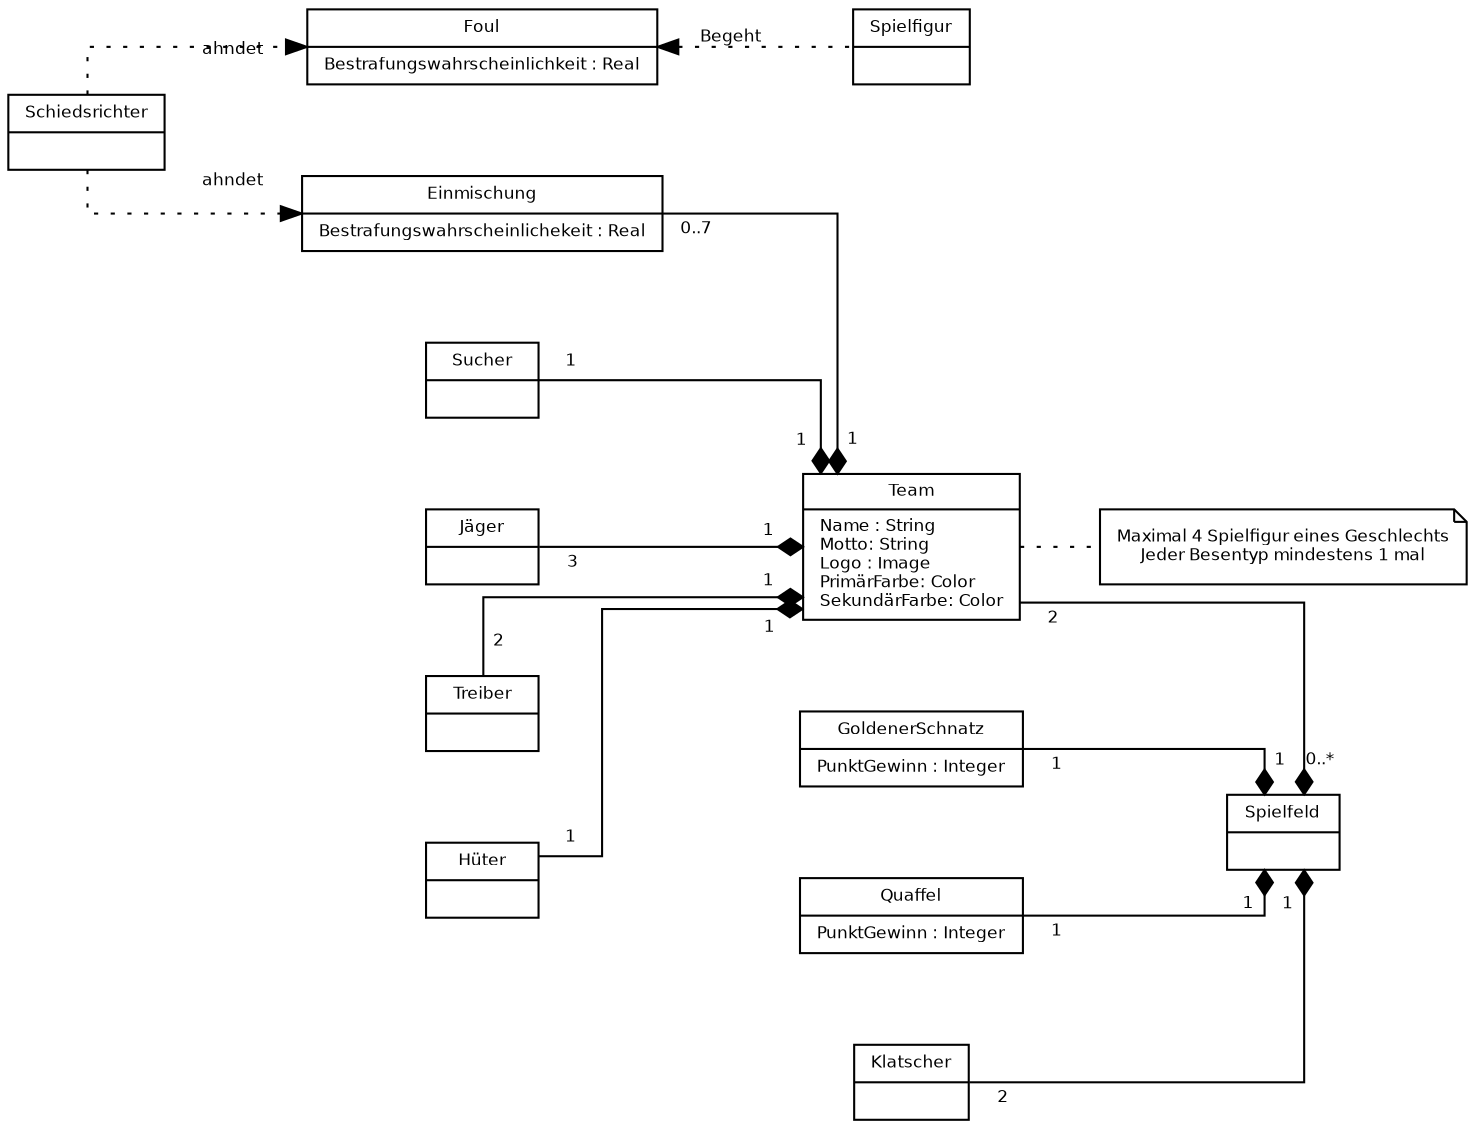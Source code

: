 digraph G {
    fontname = "Helvetica"
    fontsize = 8
    rankdir="LR";
    nodesep = "0.6"
    splines=ortho

    node [
        fontname = "Helvetica"
        fontsize = 8
        shape = "record"
    ]

    edge [
        fontname = "Helvetica"
        fontsize = 8
        arrowhead = "onormal"
        labeldistance = 1.8
    ]

    Spielfigur [
        label = "Spielfigur|"
    ]

    Spielfeld [
        label = "Spielfeld|"
    ]

    Quaffel [
        label = "Quaffel|PunktGewinn : Integer"
    ]

    Klatscher [
        label = "Klatscher|"
    ]

    GoldenerSchnatz [
        label = "GoldenerSchnatz|PunktGewinn : Integer"
    ]

    Quaffel -> Spielfeld [
        arrowhead = "diamond"
        headlabel = "1"
        taillabel = "1"
    ]

    Klatscher -> Spielfeld [
        arrowhead = "diamond"
        headlabel = "1"
        taillabel = "2"
    ]

    GoldenerSchnatz -> Spielfeld [
        arrowhead = "diamond"
        headlabel = "1"
        taillabel = "1"
    ]

    Team [
        label = "Team|Name : String\lMotto: String\lLogo : Image\lPrimärFarbe: Color\lSekundärFarbe: Color\l"
    ]

    TeamAnn [
        label = "Maximal 4 Spielfigur eines Geschlechts\nJeder Besentyp mindestens 1 mal"
        shape = "note"
    ]

    Team -> TeamAnn [
        arrowhead = "none"
        style = "dotted"
    ]

    Jaeger [
        label = "Jäger|"
    ]

    Treiber [
        label = "Treiber|"
    ]
    Hueter [
        label = "Hüter|"
    ]
    Sucher [
        label = "Sucher|"
    ]

    Jaeger -> Team [
        arrowhead = "diamond"
        headlabel = "1"
        taillabel = "3"
    ]
    Treiber -> Team [
        arrowhead = "diamond"
        headlabel = "1"
        taillabel = "2"
    ]
    Hueter -> Team [
        arrowhead = "diamond"
        headlabel = "1"
        taillabel = "1"
        labelangle = 30 
    ]
    Sucher -> Team [
        arrowhead = "diamond"
        headlabel = "1"
        taillabel = "1"
        labelangle = 30 
    ]

    Team -> Spielfeld [
        arrowhead = "diamond"
        headlabel = "0..*"
        taillabel = "2"
    ]

    Fan [
        label = "Einmischung|Bestrafungswahrscheinlichekeit : Real\l"
    ]

    Fan -> Team [
        arrowhead = "diamond"
        headlabel = "1"
        taillabel = "0..7"
    ]

    Foul [
        label = "Foul|Bestrafungswahrscheinlichkeit : Real\l"
    ]
    
    Foul -> Spielfigur [
        style = "dotted"
        arrowtail = "normal"
        arrowhead = "none"
        dir = "both"
        label = "Begeht"
    ]  

    Schiedsrichter [
        label = "Schiedsrichter|\l"
    ]

    Schiedsrichter -> Foul [
        style = "dotted"
        arrowhead = "normal"
        label = "ahndet"
    ]

    Schiedsrichter -> Fan [
        style = "dotted"
        arrowhead = "normal"
        label = "ahndet"
    ]
}    
